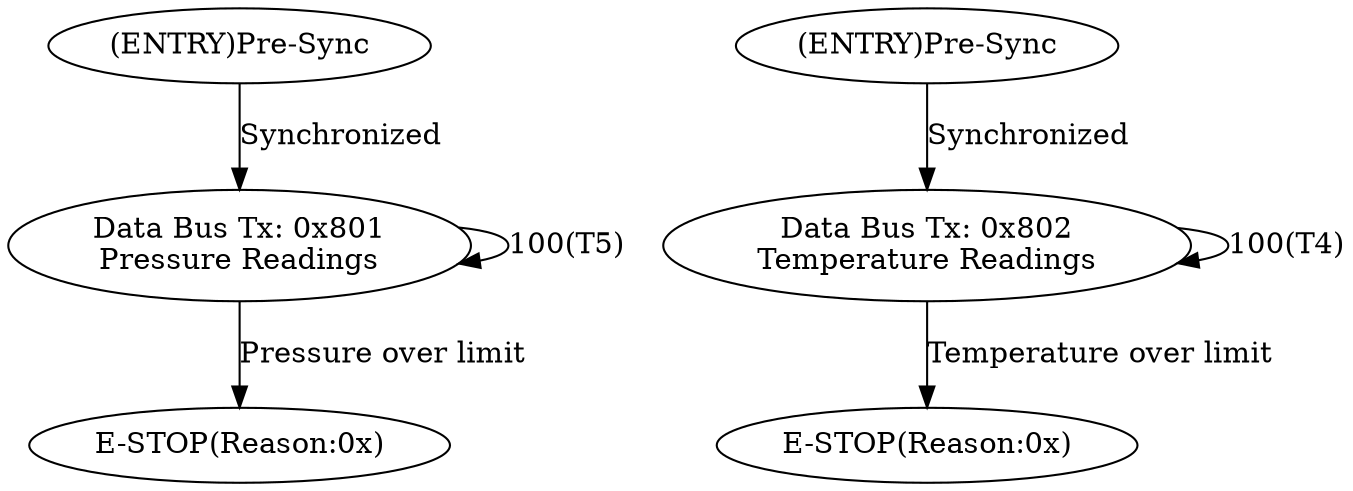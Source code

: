 digraph {
    S00 [label="(ENTRY)Pre-Sync"];
    S01 [label="Data Bus Tx: 0x801\nPressure Readings"];
    S02 [label="E-STOP(Reason:0x)"];

    S00 -> S01 [label="Synchronized"];
    S01 -> S01 [label="100(T5)"];
    S01 -> S02 [label="Pressure over limit"];

    S03 [label="(ENTRY)Pre-Sync"];
    S04 [label="Data Bus Tx: 0x802\nTemperature Readings"];
    S05 [label="E-STOP(Reason:0x)"];

    S03 -> S04 [label="Synchronized"];
    S04 -> S04 [label="100(T4)"];
    S04 -> S05 [label="Temperature over limit"];
}
